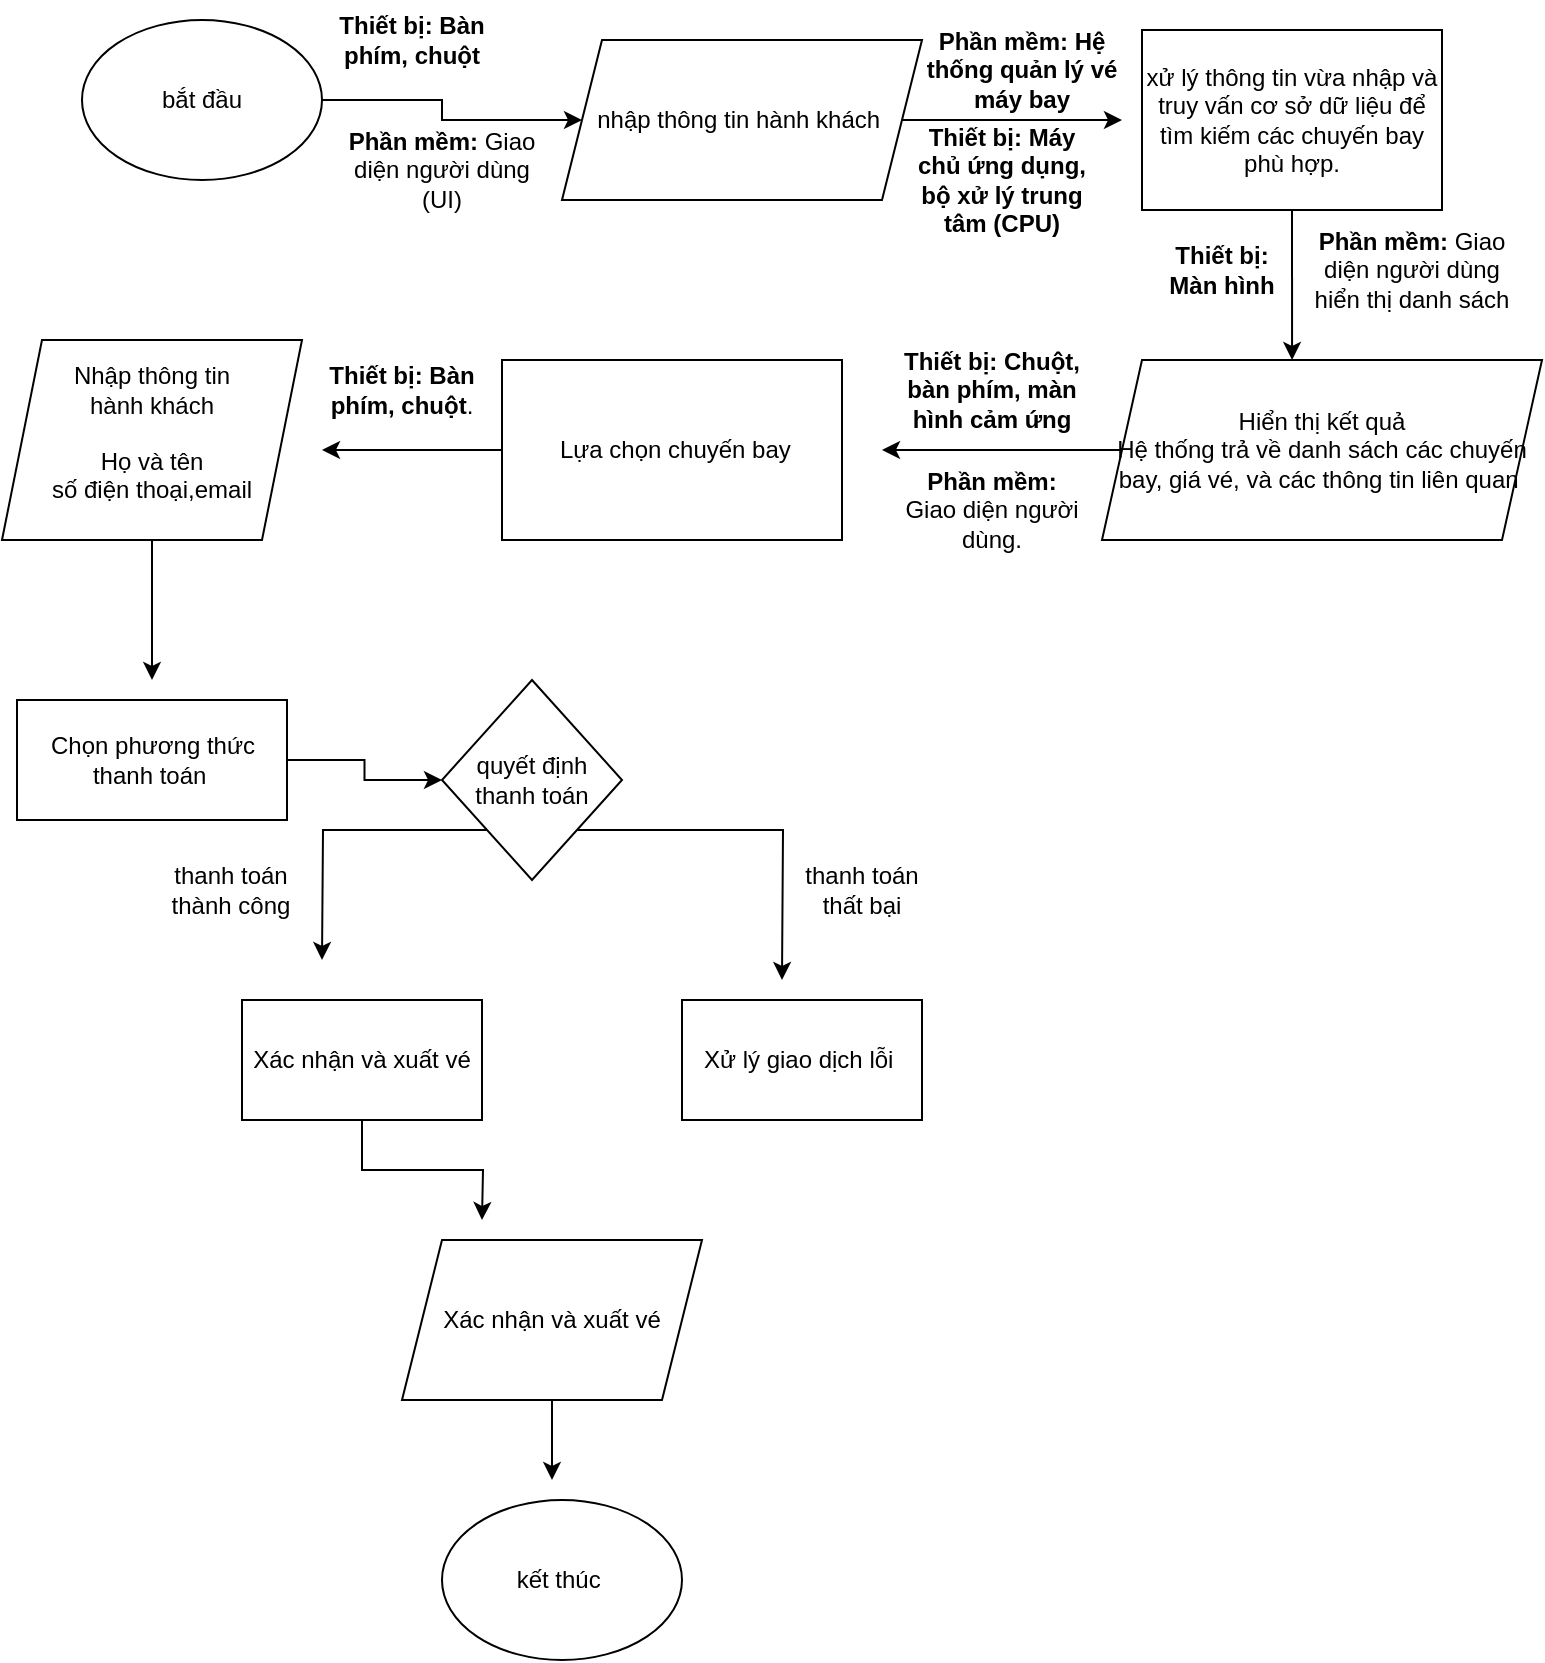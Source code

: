 <mxfile version="28.2.3">
  <diagram name="Trang-1" id="EBb0RMvfIJn_vuKNoD4f">
    <mxGraphModel dx="1042" dy="623" grid="1" gridSize="10" guides="1" tooltips="1" connect="1" arrows="1" fold="1" page="1" pageScale="1" pageWidth="827" pageHeight="1169" math="0" shadow="0">
      <root>
        <mxCell id="0" />
        <mxCell id="1" parent="0" />
        <mxCell id="CmBmVaw6g7TKGHd4V151-2" style="edgeStyle=orthogonalEdgeStyle;rounded=0;orthogonalLoop=1;jettySize=auto;html=1;exitX=1;exitY=0.5;exitDx=0;exitDy=0;" edge="1" parent="1" source="CmBmVaw6g7TKGHd4V151-1" target="CmBmVaw6g7TKGHd4V151-3">
          <mxGeometry relative="1" as="geometry">
            <mxPoint x="250" y="50" as="targetPoint" />
          </mxGeometry>
        </mxCell>
        <mxCell id="CmBmVaw6g7TKGHd4V151-1" value="bắt đầu" style="ellipse;whiteSpace=wrap;html=1;" vertex="1" parent="1">
          <mxGeometry x="40" y="10" width="120" height="80" as="geometry" />
        </mxCell>
        <mxCell id="CmBmVaw6g7TKGHd4V151-7" style="edgeStyle=orthogonalEdgeStyle;rounded=0;orthogonalLoop=1;jettySize=auto;html=1;exitX=1;exitY=0.5;exitDx=0;exitDy=0;" edge="1" parent="1" source="CmBmVaw6g7TKGHd4V151-3">
          <mxGeometry relative="1" as="geometry">
            <mxPoint x="560" y="60" as="targetPoint" />
          </mxGeometry>
        </mxCell>
        <mxCell id="CmBmVaw6g7TKGHd4V151-3" value="nhập thông tin hành khách&amp;nbsp;" style="shape=parallelogram;perimeter=parallelogramPerimeter;whiteSpace=wrap;html=1;fixedSize=1;" vertex="1" parent="1">
          <mxGeometry x="280" y="20" width="180" height="80" as="geometry" />
        </mxCell>
        <mxCell id="CmBmVaw6g7TKGHd4V151-4" value="&lt;b&gt;Thiết bị:&lt;/b&gt; &lt;b&gt;Bàn phím, chuột&lt;/b&gt;" style="text;html=1;align=center;verticalAlign=middle;whiteSpace=wrap;rounded=0;" vertex="1" parent="1">
          <mxGeometry x="160" width="90" height="40" as="geometry" />
        </mxCell>
        <mxCell id="CmBmVaw6g7TKGHd4V151-5" value="&lt;b&gt;Phần mềm:&lt;/b&gt; Giao diện người dùng (UI)" style="text;html=1;align=center;verticalAlign=middle;whiteSpace=wrap;rounded=0;" vertex="1" parent="1">
          <mxGeometry x="170" y="70" width="100" height="30" as="geometry" />
        </mxCell>
        <mxCell id="CmBmVaw6g7TKGHd4V151-11" style="edgeStyle=orthogonalEdgeStyle;rounded=0;orthogonalLoop=1;jettySize=auto;html=1;exitX=0.5;exitY=1;exitDx=0;exitDy=0;entryX=0.432;entryY=0;entryDx=0;entryDy=0;entryPerimeter=0;" edge="1" parent="1" source="CmBmVaw6g7TKGHd4V151-6" target="CmBmVaw6g7TKGHd4V151-10">
          <mxGeometry relative="1" as="geometry">
            <mxPoint x="645" y="150" as="targetPoint" />
          </mxGeometry>
        </mxCell>
        <mxCell id="CmBmVaw6g7TKGHd4V151-6" value="xử lý thông tin vừa nhập và truy vấn cơ sở dữ liệu để tìm kiếm các chuyến bay phù hợp." style="rounded=0;whiteSpace=wrap;html=1;" vertex="1" parent="1">
          <mxGeometry x="570" y="15" width="150" height="90" as="geometry" />
        </mxCell>
        <mxCell id="CmBmVaw6g7TKGHd4V151-8" value="&lt;b&gt;Phần mềm:&lt;/b&gt; &lt;b&gt;Hệ thống quản lý vé máy bay&lt;/b&gt;" style="text;html=1;align=center;verticalAlign=middle;whiteSpace=wrap;rounded=0;" vertex="1" parent="1">
          <mxGeometry x="460" y="20" width="100" height="30" as="geometry" />
        </mxCell>
        <mxCell id="CmBmVaw6g7TKGHd4V151-9" value="&lt;b&gt;Thiết bị:&lt;/b&gt; &lt;b&gt;Máy chủ ứng dụng, bộ xử lý trung tâm (CPU)&lt;/b&gt;" style="text;html=1;align=center;verticalAlign=middle;whiteSpace=wrap;rounded=0;" vertex="1" parent="1">
          <mxGeometry x="450" y="75" width="100" height="30" as="geometry" />
        </mxCell>
        <mxCell id="CmBmVaw6g7TKGHd4V151-19" style="edgeStyle=orthogonalEdgeStyle;rounded=0;orthogonalLoop=1;jettySize=auto;html=1;exitX=0;exitY=0.5;exitDx=0;exitDy=0;" edge="1" parent="1" source="CmBmVaw6g7TKGHd4V151-10">
          <mxGeometry relative="1" as="geometry">
            <mxPoint x="440" y="225" as="targetPoint" />
          </mxGeometry>
        </mxCell>
        <mxCell id="CmBmVaw6g7TKGHd4V151-10" value="Hiển thị kết quả&lt;div&gt;Hệ thống trả về danh sách các chuyến bay, giá vé, và các thông tin liên quan&amp;nbsp;&lt;/div&gt;" style="shape=parallelogram;perimeter=parallelogramPerimeter;whiteSpace=wrap;html=1;fixedSize=1;align=center;" vertex="1" parent="1">
          <mxGeometry x="550" y="180" width="220" height="90" as="geometry" />
        </mxCell>
        <mxCell id="CmBmVaw6g7TKGHd4V151-12" value="&lt;b&gt;Thiết bị:&lt;/b&gt; &lt;b&gt;Màn hình&lt;/b&gt;" style="text;html=1;align=center;verticalAlign=middle;whiteSpace=wrap;rounded=0;" vertex="1" parent="1">
          <mxGeometry x="580" y="120" width="60" height="30" as="geometry" />
        </mxCell>
        <mxCell id="CmBmVaw6g7TKGHd4V151-15" value="&lt;b&gt;Phần mềm:&lt;/b&gt; Giao diện người dùng hiển thị danh sách" style="text;html=1;align=center;verticalAlign=middle;whiteSpace=wrap;rounded=0;" vertex="1" parent="1">
          <mxGeometry x="650" y="120" width="110" height="30" as="geometry" />
        </mxCell>
        <mxCell id="CmBmVaw6g7TKGHd4V151-23" style="edgeStyle=orthogonalEdgeStyle;rounded=0;orthogonalLoop=1;jettySize=auto;html=1;exitX=0;exitY=0.5;exitDx=0;exitDy=0;" edge="1" parent="1" source="CmBmVaw6g7TKGHd4V151-16">
          <mxGeometry relative="1" as="geometry">
            <mxPoint x="160" y="225" as="targetPoint" />
          </mxGeometry>
        </mxCell>
        <mxCell id="CmBmVaw6g7TKGHd4V151-16" value="&amp;nbsp;Lựa chọn chuyến bay" style="rounded=0;whiteSpace=wrap;html=1;" vertex="1" parent="1">
          <mxGeometry x="250" y="180" width="170" height="90" as="geometry" />
        </mxCell>
        <mxCell id="CmBmVaw6g7TKGHd4V151-20" value="&lt;b&gt;Thiết bị:&lt;/b&gt; &lt;b&gt;Chuột, bàn phím, màn hình cảm ứng&lt;/b&gt;" style="text;html=1;align=center;verticalAlign=middle;whiteSpace=wrap;rounded=0;" vertex="1" parent="1">
          <mxGeometry x="440" y="180" width="110" height="30" as="geometry" />
        </mxCell>
        <mxCell id="CmBmVaw6g7TKGHd4V151-21" value="&lt;b&gt;Phần mềm:&lt;/b&gt; Giao diện người dùng." style="text;html=1;align=center;verticalAlign=middle;whiteSpace=wrap;rounded=0;" vertex="1" parent="1">
          <mxGeometry x="450" y="240" width="90" height="30" as="geometry" />
        </mxCell>
        <mxCell id="CmBmVaw6g7TKGHd4V151-30" style="edgeStyle=orthogonalEdgeStyle;rounded=0;orthogonalLoop=1;jettySize=auto;html=1;exitX=0.5;exitY=1;exitDx=0;exitDy=0;" edge="1" parent="1" source="CmBmVaw6g7TKGHd4V151-22">
          <mxGeometry relative="1" as="geometry">
            <mxPoint x="75" y="340" as="targetPoint" />
          </mxGeometry>
        </mxCell>
        <mxCell id="CmBmVaw6g7TKGHd4V151-22" value="" style="shape=parallelogram;perimeter=parallelogramPerimeter;whiteSpace=wrap;html=1;fixedSize=1;" vertex="1" parent="1">
          <mxGeometry y="170" width="150" height="100" as="geometry" />
        </mxCell>
        <mxCell id="CmBmVaw6g7TKGHd4V151-24" value=" Nhập thông tin hành khách" style="text;html=1;align=center;verticalAlign=middle;whiteSpace=wrap;rounded=0;" vertex="1" parent="1">
          <mxGeometry x="20" y="180" width="110" height="30" as="geometry" />
        </mxCell>
        <mxCell id="CmBmVaw6g7TKGHd4V151-27" value="Họ và tên&lt;div&gt;số điện thoại,email&lt;/div&gt;&lt;div&gt;&lt;br&gt;&lt;/div&gt;" style="text;html=1;align=center;verticalAlign=middle;whiteSpace=wrap;rounded=0;" vertex="1" parent="1">
          <mxGeometry x="20" y="230" width="110" height="30" as="geometry" />
        </mxCell>
        <mxCell id="CmBmVaw6g7TKGHd4V151-31" style="edgeStyle=orthogonalEdgeStyle;rounded=0;orthogonalLoop=1;jettySize=auto;html=1;exitX=1;exitY=0.5;exitDx=0;exitDy=0;" edge="1" parent="1" source="CmBmVaw6g7TKGHd4V151-28" target="CmBmVaw6g7TKGHd4V151-32">
          <mxGeometry relative="1" as="geometry">
            <mxPoint x="230" y="380" as="targetPoint" />
          </mxGeometry>
        </mxCell>
        <mxCell id="CmBmVaw6g7TKGHd4V151-28" value="Chọn phương thức thanh toán&amp;nbsp;" style="rounded=0;whiteSpace=wrap;html=1;" vertex="1" parent="1">
          <mxGeometry x="7.5" y="350" width="135" height="60" as="geometry" />
        </mxCell>
        <mxCell id="CmBmVaw6g7TKGHd4V151-29" value="&lt;b&gt;Thiết bị:&lt;/b&gt; &lt;b&gt;Bàn phím, chuột&lt;/b&gt;." style="text;html=1;align=center;verticalAlign=middle;whiteSpace=wrap;rounded=0;" vertex="1" parent="1">
          <mxGeometry x="160" y="180" width="80" height="30" as="geometry" />
        </mxCell>
        <mxCell id="CmBmVaw6g7TKGHd4V151-35" style="edgeStyle=orthogonalEdgeStyle;rounded=0;orthogonalLoop=1;jettySize=auto;html=1;exitX=0;exitY=1;exitDx=0;exitDy=0;" edge="1" parent="1" source="CmBmVaw6g7TKGHd4V151-32">
          <mxGeometry relative="1" as="geometry">
            <mxPoint x="160" y="480" as="targetPoint" />
          </mxGeometry>
        </mxCell>
        <mxCell id="CmBmVaw6g7TKGHd4V151-36" style="edgeStyle=orthogonalEdgeStyle;rounded=0;orthogonalLoop=1;jettySize=auto;html=1;exitX=1;exitY=1;exitDx=0;exitDy=0;" edge="1" parent="1" source="CmBmVaw6g7TKGHd4V151-32">
          <mxGeometry relative="1" as="geometry">
            <mxPoint x="390" y="490" as="targetPoint" />
          </mxGeometry>
        </mxCell>
        <mxCell id="CmBmVaw6g7TKGHd4V151-32" value="quyết định thanh toán" style="rhombus;whiteSpace=wrap;html=1;" vertex="1" parent="1">
          <mxGeometry x="220" y="340" width="90" height="100" as="geometry" />
        </mxCell>
        <mxCell id="CmBmVaw6g7TKGHd4V151-40" style="edgeStyle=orthogonalEdgeStyle;rounded=0;orthogonalLoop=1;jettySize=auto;html=1;exitX=0.5;exitY=1;exitDx=0;exitDy=0;" edge="1" parent="1" source="CmBmVaw6g7TKGHd4V151-33">
          <mxGeometry relative="1" as="geometry">
            <mxPoint x="240" y="610" as="targetPoint" />
          </mxGeometry>
        </mxCell>
        <mxCell id="CmBmVaw6g7TKGHd4V151-33" value="Xác nhận và xuất vé" style="rounded=0;whiteSpace=wrap;html=1;" vertex="1" parent="1">
          <mxGeometry x="120" y="500" width="120" height="60" as="geometry" />
        </mxCell>
        <mxCell id="CmBmVaw6g7TKGHd4V151-34" value="Xử lý giao dịch lỗi&amp;nbsp;" style="rounded=0;whiteSpace=wrap;html=1;" vertex="1" parent="1">
          <mxGeometry x="340" y="500" width="120" height="60" as="geometry" />
        </mxCell>
        <mxCell id="CmBmVaw6g7TKGHd4V151-37" value="thanh toán thất bại" style="text;html=1;align=center;verticalAlign=middle;whiteSpace=wrap;rounded=0;" vertex="1" parent="1">
          <mxGeometry x="400" y="430" width="60" height="30" as="geometry" />
        </mxCell>
        <mxCell id="CmBmVaw6g7TKGHd4V151-38" value="thanh toán thành công" style="text;html=1;align=center;verticalAlign=middle;whiteSpace=wrap;rounded=0;" vertex="1" parent="1">
          <mxGeometry x="77.5" y="430" width="72.5" height="30" as="geometry" />
        </mxCell>
        <mxCell id="CmBmVaw6g7TKGHd4V151-42" style="edgeStyle=orthogonalEdgeStyle;rounded=0;orthogonalLoop=1;jettySize=auto;html=1;exitX=0.5;exitY=1;exitDx=0;exitDy=0;" edge="1" parent="1" source="CmBmVaw6g7TKGHd4V151-39">
          <mxGeometry relative="1" as="geometry">
            <mxPoint x="275" y="740" as="targetPoint" />
          </mxGeometry>
        </mxCell>
        <mxCell id="CmBmVaw6g7TKGHd4V151-39" value="Xác nhận và xuất vé" style="shape=parallelogram;perimeter=parallelogramPerimeter;whiteSpace=wrap;html=1;fixedSize=1;" vertex="1" parent="1">
          <mxGeometry x="200" y="620" width="150" height="80" as="geometry" />
        </mxCell>
        <mxCell id="CmBmVaw6g7TKGHd4V151-41" value="kết thúc&amp;nbsp;" style="ellipse;whiteSpace=wrap;html=1;" vertex="1" parent="1">
          <mxGeometry x="220" y="750" width="120" height="80" as="geometry" />
        </mxCell>
      </root>
    </mxGraphModel>
  </diagram>
</mxfile>
